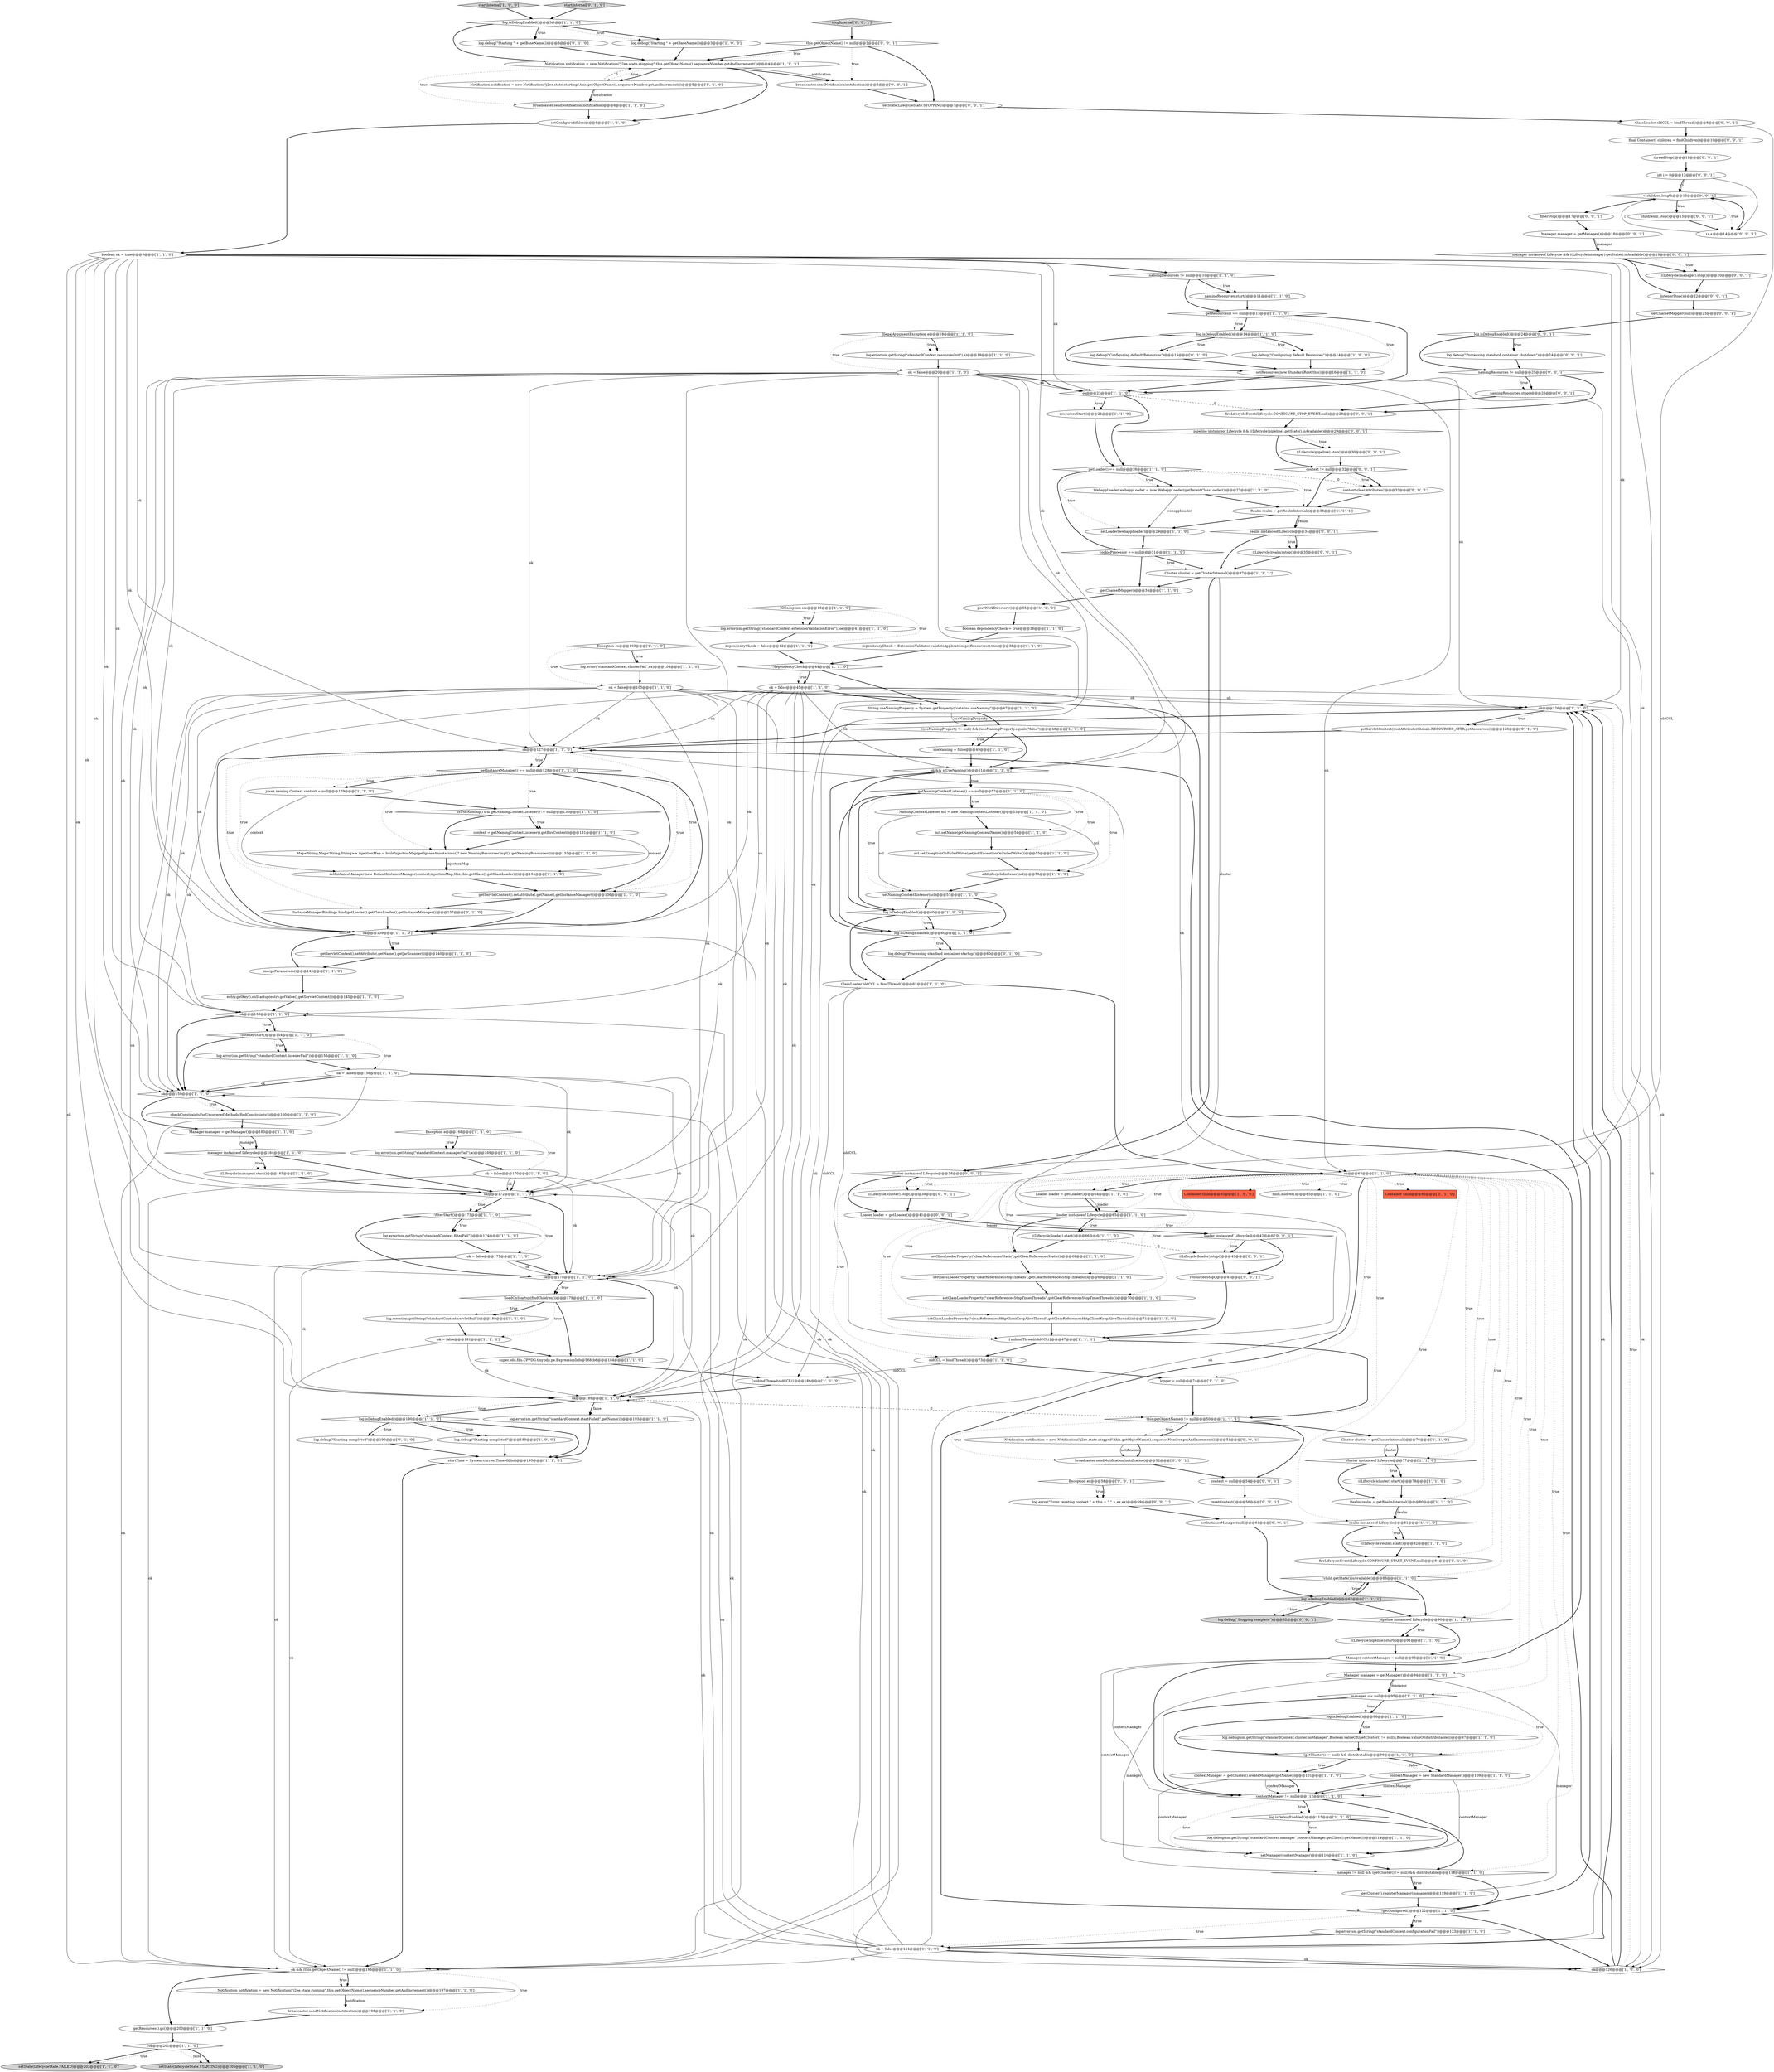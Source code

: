 digraph {
99 [style = filled, label = "startTime = System.currentTimeMillis()@@@195@@@['1', '1', '0']", fillcolor = white, shape = ellipse image = "AAA0AAABBB1BBB"];
39 [style = filled, label = "!ok@@@201@@@['1', '1', '0']", fillcolor = white, shape = diamond image = "AAA0AAABBB1BBB"];
121 [style = filled, label = "dependencyCheck = ExtensionValidator.validateApplication(getResources(),this)@@@38@@@['1', '1', '0']", fillcolor = white, shape = ellipse image = "AAA0AAABBB1BBB"];
5 [style = filled, label = "resourcesStart()@@@24@@@['1', '1', '0']", fillcolor = white, shape = ellipse image = "AAA0AAABBB1BBB"];
35 [style = filled, label = "ok = false@@@105@@@['1', '1', '0']", fillcolor = white, shape = ellipse image = "AAA0AAABBB1BBB"];
115 [style = filled, label = "ok@@@126@@@['1', '1', '0']", fillcolor = white, shape = diamond image = "AAA0AAABBB1BBB"];
77 [style = filled, label = "ncl.setName(getNamingContextName())@@@54@@@['1', '1', '0']", fillcolor = white, shape = ellipse image = "AAA0AAABBB1BBB"];
27 [style = filled, label = "((Lifecycle)cluster).start()@@@78@@@['1', '1', '0']", fillcolor = white, shape = ellipse image = "AAA0AAABBB1BBB"];
98 [style = filled, label = "logger = null@@@74@@@['1', '1', '0']", fillcolor = white, shape = ellipse image = "AAA0AAABBB1BBB"];
34 [style = filled, label = "getResources() == null@@@13@@@['1', '1', '0']", fillcolor = white, shape = diamond image = "AAA0AAABBB1BBB"];
80 [style = filled, label = "Manager contextManager = null@@@93@@@['1', '1', '0']", fillcolor = white, shape = ellipse image = "AAA0AAABBB1BBB"];
173 [style = filled, label = "this.getObjectName() != null@@@3@@@['0', '0', '1']", fillcolor = white, shape = diamond image = "AAA0AAABBB3BBB"];
133 [style = filled, label = "log.error(sm.getString(\"standardContext.managerFail\"),e)@@@169@@@['1', '1', '0']", fillcolor = white, shape = ellipse image = "AAA0AAABBB1BBB"];
90 [style = filled, label = "ok = false@@@181@@@['1', '1', '0']", fillcolor = white, shape = ellipse image = "AAA0AAABBB1BBB"];
188 [style = filled, label = "namingResources != null@@@25@@@['0', '0', '1']", fillcolor = white, shape = diamond image = "AAA0AAABBB3BBB"];
2 [style = filled, label = "manager instanceof Lifecycle@@@164@@@['1', '1', '0']", fillcolor = white, shape = diamond image = "AAA0AAABBB1BBB"];
85 [style = filled, label = "ok = false@@@156@@@['1', '1', '0']", fillcolor = white, shape = ellipse image = "AAA0AAABBB1BBB"];
142 [style = filled, label = "Container child@@@85@@@['0', '1', '0']", fillcolor = tomato, shape = box image = "AAA0AAABBB2BBB"];
4 [style = filled, label = "getResources().gc()@@@200@@@['1', '1', '0']", fillcolor = white, shape = ellipse image = "AAA0AAABBB1BBB"];
54 [style = filled, label = "manager == null@@@95@@@['1', '1', '0']", fillcolor = white, shape = diamond image = "AAA0AAABBB1BBB"];
12 [style = filled, label = "isUseNaming() && getNamingContextListener() != null@@@130@@@['1', '1', '0']", fillcolor = white, shape = diamond image = "AAA0AAABBB1BBB"];
60 [style = filled, label = "Cluster cluster = getClusterInternal()@@@76@@@['1', '1', '0']", fillcolor = white, shape = ellipse image = "AAA0AAABBB1BBB"];
156 [style = filled, label = "((Lifecycle)realm).stop()@@@35@@@['0', '0', '1']", fillcolor = white, shape = ellipse image = "AAA0AAABBB3BBB"];
134 [style = filled, label = "dependencyCheck = false@@@42@@@['1', '1', '0']", fillcolor = white, shape = ellipse image = "AAA0AAABBB1BBB"];
175 [style = filled, label = "threadStop()@@@11@@@['0', '0', '1']", fillcolor = white, shape = ellipse image = "AAA0AAABBB3BBB"];
97 [style = filled, label = "log.isDebugEnabled()@@@113@@@['1', '1', '0']", fillcolor = white, shape = diamond image = "AAA0AAABBB1BBB"];
20 [style = filled, label = "log.error(sm.getString(\"standardContext.filterFail\"))@@@174@@@['1', '1', '0']", fillcolor = white, shape = ellipse image = "AAA0AAABBB1BBB"];
186 [style = filled, label = "setCharsetMapper(null)@@@23@@@['0', '0', '1']", fillcolor = white, shape = ellipse image = "AAA0AAABBB3BBB"];
69 [style = filled, label = "namingResources.start()@@@11@@@['1', '1', '0']", fillcolor = white, shape = ellipse image = "AAA0AAABBB1BBB"];
180 [style = filled, label = "context.clearAttributes()@@@32@@@['0', '0', '1']", fillcolor = white, shape = ellipse image = "AAA0AAABBB3BBB"];
68 [style = filled, label = "log.debug(\"Starting \" + getBaseName())@@@3@@@['1', '0', '0']", fillcolor = white, shape = ellipse image = "AAA0AAABBB1BBB"];
103 [style = filled, label = "log.isDebugEnabled()@@@14@@@['1', '1', '0']", fillcolor = white, shape = diamond image = "AAA0AAABBB1BBB"];
168 [style = filled, label = "realm instanceof Lifecycle@@@34@@@['0', '0', '1']", fillcolor = white, shape = diamond image = "AAA0AAABBB3BBB"];
75 [style = filled, label = "setClassLoaderProperty(\"clearReferencesStatic\",getClearReferencesStatic())@@@68@@@['1', '1', '0']", fillcolor = white, shape = ellipse image = "AAA0AAABBB1BBB"];
107 [style = filled, label = "setClassLoaderProperty(\"clearReferencesStopThreads\",getClearReferencesStopThreads())@@@69@@@['1', '1', '0']", fillcolor = white, shape = ellipse image = "AAA0AAABBB1BBB"];
10 [style = filled, label = "IOException ioe@@@40@@@['1', '1', '0']", fillcolor = white, shape = diamond image = "AAA0AAABBB1BBB"];
163 [style = filled, label = "manager instanceof Lifecycle && ((Lifecycle)manager).getState().isAvailable()@@@19@@@['0', '0', '1']", fillcolor = white, shape = diamond image = "AAA0AAABBB3BBB"];
82 [style = filled, label = "log.isDebugEnabled()@@@190@@@['1', '1', '0']", fillcolor = white, shape = diamond image = "AAA0AAABBB1BBB"];
76 [style = filled, label = "getServletContext().setAttribute(.getName(),getJarScanner())@@@140@@@['1', '1', '0']", fillcolor = white, shape = ellipse image = "AAA0AAABBB1BBB"];
45 [style = filled, label = "Realm realm = getRealmInternal()@@@33@@@['1', '1', '1']", fillcolor = white, shape = ellipse image = "AAA0AAABBB1BBB"];
81 [style = filled, label = "ok@@@127@@@['1', '1', '0']", fillcolor = white, shape = diamond image = "AAA0AAABBB1BBB"];
88 [style = filled, label = "ok@@@159@@@['1', '1', '0']", fillcolor = white, shape = diamond image = "AAA0AAABBB1BBB"];
59 [style = filled, label = "((Lifecycle)pipeline).start()@@@91@@@['1', '1', '0']", fillcolor = white, shape = ellipse image = "AAA0AAABBB1BBB"];
8 [style = filled, label = "IllegalArgumentException e@@@18@@@['1', '1', '0']", fillcolor = white, shape = diamond image = "AAA0AAABBB1BBB"];
117 [style = filled, label = "getLoader() == null@@@26@@@['1', '1', '0']", fillcolor = white, shape = diamond image = "AAA0AAABBB1BBB"];
138 [style = filled, label = "!child.getState().isAvailable()@@@86@@@['1', '1', '0']", fillcolor = white, shape = diamond image = "AAA0AAABBB1BBB"];
92 [style = filled, label = "startInternal['1', '0', '0']", fillcolor = lightgray, shape = diamond image = "AAA0AAABBB1BBB"];
160 [style = filled, label = "context != null@@@32@@@['0', '0', '1']", fillcolor = white, shape = diamond image = "AAA0AAABBB3BBB"];
159 [style = filled, label = "i < children.length@@@13@@@['0', '0', '1']", fillcolor = white, shape = diamond image = "AAA0AAABBB3BBB"];
172 [style = filled, label = "setState(LifecycleState.STOPPING)@@@7@@@['0', '0', '1']", fillcolor = white, shape = ellipse image = "AAA0AAABBB3BBB"];
57 [style = filled, label = "WebappLoader webappLoader = new WebappLoader(getParentClassLoader())@@@27@@@['1', '1', '0']", fillcolor = white, shape = ellipse image = "AAA0AAABBB1BBB"];
111 [style = filled, label = "log.error(sm.getString(\"standardContext.servletFail\"))@@@180@@@['1', '1', '0']", fillcolor = white, shape = ellipse image = "AAA0AAABBB1BBB"];
105 [style = filled, label = "log.error(sm.getString(\"standardContext.listenerFail\"))@@@155@@@['1', '1', '0']", fillcolor = white, shape = ellipse image = "AAA0AAABBB1BBB"];
78 [style = filled, label = "checkConstraintsForUncoveredMethods(findConstraints())@@@160@@@['1', '1', '0']", fillcolor = white, shape = ellipse image = "AAA0AAABBB1BBB"];
147 [style = filled, label = "log.debug(\"Processing standard container startup\")@@@60@@@['0', '1', '0']", fillcolor = white, shape = ellipse image = "AAA0AAABBB2BBB"];
179 [style = filled, label = "pipeline instanceof Lifecycle && ((Lifecycle)pipeline).getState().isAvailable()@@@29@@@['0', '0', '1']", fillcolor = white, shape = diamond image = "AAA0AAABBB3BBB"];
0 [style = filled, label = "ok = false@@@170@@@['1', '1', '0']", fillcolor = white, shape = ellipse image = "AAA0AAABBB1BBB"];
49 [style = filled, label = "ncl.setExceptionOnFailedWrite(getJndiExceptionOnFailedWrite())@@@55@@@['1', '1', '0']", fillcolor = white, shape = ellipse image = "AAA0AAABBB1BBB"];
91 [style = filled, label = "setState(LifecycleState.FAILED)@@@202@@@['1', '1', '0']", fillcolor = lightgray, shape = ellipse image = "AAA0AAABBB1BBB"];
178 [style = filled, label = "setInstanceManager(null)@@@61@@@['0', '0', '1']", fillcolor = white, shape = ellipse image = "AAA0AAABBB3BBB"];
189 [style = filled, label = "listenerStop()@@@22@@@['0', '0', '1']", fillcolor = white, shape = ellipse image = "AAA0AAABBB3BBB"];
176 [style = filled, label = "resourcesStop()@@@45@@@['0', '0', '1']", fillcolor = white, shape = ellipse image = "AAA0AAABBB3BBB"];
33 [style = filled, label = "ok@@@178@@@['1', '1', '0']", fillcolor = white, shape = diamond image = "AAA0AAABBB1BBB"];
51 [style = filled, label = "log.error(sm.getString(\"standardContext.startFailed\",getName()))@@@193@@@['1', '1', '0']", fillcolor = white, shape = ellipse image = "AAA0AAABBB1BBB"];
148 [style = filled, label = "loader instanceof Lifecycle@@@42@@@['0', '0', '1']", fillcolor = white, shape = diamond image = "AAA0AAABBB3BBB"];
63 [style = filled, label = "loader instanceof Lifecycle@@@65@@@['1', '1', '0']", fillcolor = white, shape = diamond image = "AAA0AAABBB1BBB"];
67 [style = filled, label = "log.debug(\"Configuring default Resources\")@@@14@@@['1', '0', '0']", fillcolor = white, shape = ellipse image = "AAA0AAABBB1BBB"];
19 [style = filled, label = "Map<String,Map<String,String>> injectionMap = buildInjectionMap(getIgnoreAnnotations()? new NamingResourcesImpl(): getNamingResources())@@@133@@@['1', '1', '0']", fillcolor = white, shape = ellipse image = "AAA0AAABBB1BBB"];
101 [style = filled, label = "ok && isUseNaming()@@@51@@@['1', '1', '0']", fillcolor = white, shape = diamond image = "AAA0AAABBB1BBB"];
127 [style = filled, label = "fireLifecycleEvent(Lifecycle.CONFIGURE_START_EVENT,null)@@@84@@@['1', '1', '0']", fillcolor = white, shape = ellipse image = "AAA0AAABBB1BBB"];
87 [style = filled, label = "setClassLoaderProperty(\"clearReferencesStopTimerThreads\",getClearReferencesStopTimerThreads())@@@70@@@['1', '1', '0']", fillcolor = white, shape = ellipse image = "AAA0AAABBB1BBB"];
118 [style = filled, label = "Manager manager = getManager()@@@94@@@['1', '1', '0']", fillcolor = white, shape = ellipse image = "AAA0AAABBB1BBB"];
182 [style = filled, label = "Manager manager = getManager()@@@18@@@['0', '0', '1']", fillcolor = white, shape = ellipse image = "AAA0AAABBB3BBB"];
9 [style = filled, label = "{unbindThread(oldCCL)}@@@186@@@['1', '1', '0']", fillcolor = white, shape = ellipse image = "AAA0AAABBB1BBB"];
130 [style = filled, label = "entry.getKey().onStartup(entry.getValue(),getServletContext())@@@145@@@['1', '1', '0']", fillcolor = white, shape = ellipse image = "AAA0AAABBB1BBB"];
74 [style = filled, label = "log.error(sm.getString(\"standardContext.extensionValidationError\"),ioe)@@@41@@@['1', '1', '0']", fillcolor = white, shape = ellipse image = "AAA0AAABBB1BBB"];
141 [style = filled, label = "log.debug(\"Configuring default Resources\")@@@14@@@['0', '1', '0']", fillcolor = white, shape = ellipse image = "AAA0AAABBB2BBB"];
137 [style = filled, label = "ok = false@@@175@@@['1', '1', '0']", fillcolor = white, shape = ellipse image = "AAA0AAABBB1BBB"];
170 [style = filled, label = "context = null@@@54@@@['0', '0', '1']", fillcolor = white, shape = ellipse image = "AAA0AAABBB3BBB"];
184 [style = filled, label = "int i = 0@@@12@@@['0', '0', '1']", fillcolor = white, shape = ellipse image = "AAA0AAABBB3BBB"];
139 [style = filled, label = "super.edu.fdu.CPPDG.tinypdg.pe.ExpressionInfo@568cb6@@@184@@@['1', '1', '0']", fillcolor = white, shape = ellipse image = "AAA0AAABBB1BBB"];
145 [style = filled, label = "log.debug(\"Starting completed\")@@@190@@@['0', '1', '0']", fillcolor = white, shape = ellipse image = "AAA0AAABBB2BBB"];
1 [style = filled, label = "namingResources != null@@@10@@@['1', '1', '0']", fillcolor = white, shape = diamond image = "AAA0AAABBB1BBB"];
143 [style = filled, label = "log.debug(\"Starting \" + getBaseName())@@@3@@@['0', '1', '0']", fillcolor = white, shape = ellipse image = "AAA0AAABBB2BBB"];
15 [style = filled, label = "getServletContext().setAttribute(.getName(),getInstanceManager())@@@136@@@['1', '1', '0']", fillcolor = white, shape = ellipse image = "AAA0AAABBB1BBB"];
42 [style = filled, label = "ok@@@139@@@['1', '1', '0']", fillcolor = white, shape = diamond image = "AAA0AAABBB1BBB"];
52 [style = filled, label = "log.error(sm.getString(\"standardContext.resourcesInit\"),e)@@@19@@@['1', '1', '0']", fillcolor = white, shape = ellipse image = "AAA0AAABBB1BBB"];
64 [style = filled, label = "!loadOnStartup(findChildren())@@@179@@@['1', '1', '0']", fillcolor = white, shape = diamond image = "AAA0AAABBB1BBB"];
131 [style = filled, label = "!dependencyCheck@@@44@@@['1', '1', '0']", fillcolor = white, shape = diamond image = "AAA0AAABBB1BBB"];
129 [style = filled, label = "broadcaster.sendNotification(notification)@@@198@@@['1', '1', '0']", fillcolor = white, shape = ellipse image = "AAA0AAABBB1BBB"];
108 [style = filled, label = "Manager manager = getManager()@@@163@@@['1', '1', '0']", fillcolor = white, shape = ellipse image = "AAA0AAABBB1BBB"];
185 [style = filled, label = "filterStop()@@@17@@@['0', '0', '1']", fillcolor = white, shape = ellipse image = "AAA0AAABBB3BBB"];
153 [style = filled, label = "i++@@@14@@@['0', '0', '1']", fillcolor = white, shape = ellipse image = "AAA0AAABBB3BBB"];
72 [style = filled, label = "Notification notification = new Notification(\"j2ee.state.stopping\",this.getObjectName(),sequenceNumber.getAndIncrement())@@@4@@@['1', '1', '1']", fillcolor = white, shape = ellipse image = "AAA0AAABBB1BBB"];
25 [style = filled, label = "cookieProcessor == null@@@31@@@['1', '1', '0']", fillcolor = white, shape = diamond image = "AAA0AAABBB1BBB"];
56 [style = filled, label = "((Lifecycle)loader).start()@@@66@@@['1', '1', '0']", fillcolor = white, shape = ellipse image = "AAA0AAABBB1BBB"];
84 [style = filled, label = "log.isDebugEnabled()@@@60@@@['1', '0', '0']", fillcolor = white, shape = diamond image = "AAA0AAABBB1BBB"];
83 [style = filled, label = "!getConfigured()@@@122@@@['1', '1', '0']", fillcolor = white, shape = diamond image = "AAA0AAABBB1BBB"];
65 [style = filled, label = "postWorkDirectory()@@@35@@@['1', '1', '0']", fillcolor = white, shape = ellipse image = "AAA0AAABBB1BBB"];
136 [style = filled, label = "contextManager != null@@@112@@@['1', '1', '0']", fillcolor = white, shape = diamond image = "AAA0AAABBB1BBB"];
177 [style = filled, label = "cluster instanceof Lifecycle@@@38@@@['0', '0', '1']", fillcolor = white, shape = diamond image = "AAA0AAABBB3BBB"];
38 [style = filled, label = "ok@@@126@@@['1', '0', '0']", fillcolor = white, shape = diamond image = "AAA0AAABBB1BBB"];
120 [style = filled, label = "setNamingContextListener(ncl)@@@57@@@['1', '1', '0']", fillcolor = white, shape = ellipse image = "AAA0AAABBB1BBB"];
94 [style = filled, label = "setClassLoaderProperty(\"clearReferencesHttpClientKeepAliveThread\",getClearReferencesHttpClientKeepAliveThread())@@@71@@@['1', '1', '0']", fillcolor = white, shape = ellipse image = "AAA0AAABBB1BBB"];
61 [style = filled, label = "NamingContextListener ncl = new NamingContextListener()@@@53@@@['1', '1', '0']", fillcolor = white, shape = ellipse image = "AAA0AAABBB1BBB"];
21 [style = filled, label = "boolean ok = true@@@9@@@['1', '1', '0']", fillcolor = white, shape = ellipse image = "AAA0AAABBB1BBB"];
132 [style = filled, label = "setLoader(webappLoader)@@@29@@@['1', '1', '0']", fillcolor = white, shape = ellipse image = "AAA0AAABBB1BBB"];
31 [style = filled, label = "ok@@@153@@@['1', '1', '0']", fillcolor = white, shape = diamond image = "AAA0AAABBB1BBB"];
55 [style = filled, label = "!listenerStart()@@@154@@@['1', '1', '0']", fillcolor = white, shape = diamond image = "AAA0AAABBB1BBB"];
109 [style = filled, label = "boolean dependencyCheck = true@@@36@@@['1', '1', '0']", fillcolor = white, shape = ellipse image = "AAA0AAABBB1BBB"];
152 [style = filled, label = "fireLifecycleEvent(Lifecycle.CONFIGURE_STOP_EVENT,null)@@@28@@@['0', '0', '1']", fillcolor = white, shape = ellipse image = "AAA0AAABBB3BBB"];
102 [style = filled, label = "realm instanceof Lifecycle@@@81@@@['1', '1', '0']", fillcolor = white, shape = diamond image = "AAA0AAABBB1BBB"];
116 [style = filled, label = "Realm realm = getRealmInternal()@@@80@@@['1', '1', '0']", fillcolor = white, shape = ellipse image = "AAA0AAABBB1BBB"];
96 [style = filled, label = "this.getObjectName() != null@@@50@@@['1', '1', '1']", fillcolor = white, shape = diamond image = "AAA0AAABBB1BBB"];
158 [style = filled, label = "Notification notification = new Notification(\"j2ee.state.stopped\",this.getObjectName(),sequenceNumber.getAndIncrement())@@@51@@@['0', '0', '1']", fillcolor = white, shape = ellipse image = "AAA0AAABBB3BBB"];
171 [style = filled, label = "log.error(\"Error reseting context \" + this + \" \" + ex,ex)@@@59@@@['0', '0', '1']", fillcolor = white, shape = ellipse image = "AAA0AAABBB3BBB"];
183 [style = filled, label = "broadcaster.sendNotification(notification)@@@5@@@['0', '0', '1']", fillcolor = white, shape = ellipse image = "AAA0AAABBB3BBB"];
112 [style = filled, label = "Loader loader = getLoader()@@@64@@@['1', '1', '0']", fillcolor = white, shape = ellipse image = "AAA0AAABBB1BBB"];
50 [style = filled, label = "cluster instanceof Lifecycle@@@77@@@['1', '1', '0']", fillcolor = white, shape = diamond image = "AAA0AAABBB1BBB"];
86 [style = filled, label = "mergeParameters()@@@142@@@['1', '1', '0']", fillcolor = white, shape = ellipse image = "AAA0AAABBB1BBB"];
17 [style = filled, label = "ClassLoader oldCCL = bindThread()@@@61@@@['1', '1', '0']", fillcolor = white, shape = ellipse image = "AAA0AAABBB1BBB"];
165 [style = filled, label = "resetContext()@@@56@@@['0', '0', '1']", fillcolor = white, shape = ellipse image = "AAA0AAABBB3BBB"];
58 [style = filled, label = "getCharsetMapper()@@@34@@@['1', '1', '0']", fillcolor = white, shape = ellipse image = "AAA0AAABBB1BBB"];
32 [style = filled, label = "ok = false@@@20@@@['1', '1', '0']", fillcolor = white, shape = ellipse image = "AAA0AAABBB1BBB"];
151 [style = filled, label = "log.debug(\"Stopping complete\")@@@62@@@['0', '0', '1']", fillcolor = lightgray, shape = ellipse image = "AAA0AAABBB3BBB"];
7 [style = filled, label = "broadcaster.sendNotification(notification)@@@6@@@['1', '1', '0']", fillcolor = white, shape = ellipse image = "AAA0AAABBB1BBB"];
28 [style = filled, label = "setManager(contextManager)@@@116@@@['1', '1', '0']", fillcolor = white, shape = ellipse image = "AAA0AAABBB1BBB"];
128 [style = filled, label = "javax.naming.Context context = null@@@129@@@['1', '1', '0']", fillcolor = white, shape = ellipse image = "AAA0AAABBB1BBB"];
89 [style = filled, label = "ok@@@189@@@['1', '1', '0']", fillcolor = white, shape = diamond image = "AAA0AAABBB1BBB"];
187 [style = filled, label = "children(i(.stop()@@@15@@@['0', '0', '1']", fillcolor = white, shape = ellipse image = "AAA0AAABBB3BBB"];
110 [style = filled, label = "log.isDebugEnabled()@@@96@@@['1', '1', '0']", fillcolor = white, shape = diamond image = "AAA0AAABBB1BBB"];
146 [style = filled, label = "InstanceManagerBindings.bind(getLoader().getClassLoader(),getInstanceManager())@@@137@@@['0', '1', '0']", fillcolor = white, shape = ellipse image = "AAA1AAABBB2BBB"];
53 [style = filled, label = "context = getNamingContextListener().getEnvContext()@@@131@@@['1', '1', '0']", fillcolor = white, shape = ellipse image = "AAA0AAABBB1BBB"];
18 [style = filled, label = "((Lifecycle)realm).start()@@@82@@@['1', '1', '0']", fillcolor = white, shape = ellipse image = "AAA0AAABBB1BBB"];
6 [style = filled, label = "contextManager = getCluster().createManager(getName())@@@101@@@['1', '1', '0']", fillcolor = white, shape = ellipse image = "AAA0AAABBB1BBB"];
13 [style = filled, label = "(useNamingProperty != null) && (useNamingProperty.equals(\"false\"))@@@48@@@['1', '1', '0']", fillcolor = white, shape = diamond image = "AAA0AAABBB1BBB"];
44 [style = filled, label = "log.isDebugEnabled()@@@62@@@['1', '1', '1']", fillcolor = lightgray, shape = diamond image = "AAA0AAABBB1BBB"];
100 [style = filled, label = "ok = false@@@124@@@['1', '1', '0']", fillcolor = white, shape = ellipse image = "AAA0AAABBB1BBB"];
106 [style = filled, label = "log.isDebugEnabled()@@@60@@@['1', '1', '0']", fillcolor = white, shape = diamond image = "AAA0AAABBB1BBB"];
181 [style = filled, label = "final Container(( children = findChildren()@@@10@@@['0', '0', '1']", fillcolor = white, shape = ellipse image = "AAA0AAABBB3BBB"];
157 [style = filled, label = "((Lifecycle)cluster).stop()@@@39@@@['0', '0', '1']", fillcolor = white, shape = ellipse image = "AAA0AAABBB3BBB"];
95 [style = filled, label = "log.isDebugEnabled()@@@3@@@['1', '1', '0']", fillcolor = white, shape = diamond image = "AAA0AAABBB1BBB"];
23 [style = filled, label = "ok@@@172@@@['1', '1', '0']", fillcolor = white, shape = diamond image = "AAA0AAABBB1BBB"];
174 [style = filled, label = "((Lifecycle)loader).stop()@@@43@@@['0', '0', '1']", fillcolor = white, shape = ellipse image = "AAA0AAABBB3BBB"];
14 [style = filled, label = "Container child@@@85@@@['1', '0', '0']", fillcolor = tomato, shape = box image = "AAA0AAABBB1BBB"];
73 [style = filled, label = "ok = false@@@45@@@['1', '1', '0']", fillcolor = white, shape = ellipse image = "AAA0AAABBB1BBB"];
37 [style = filled, label = "String useNamingProperty = System.getProperty(\"catalina.useNaming\")@@@47@@@['1', '1', '0']", fillcolor = white, shape = ellipse image = "AAA0AAABBB1BBB"];
161 [style = filled, label = "stopInternal['0', '0', '1']", fillcolor = lightgray, shape = diamond image = "AAA0AAABBB3BBB"];
119 [style = filled, label = "log.error(\"standardContext.clusterFail\",ex)@@@104@@@['1', '1', '0']", fillcolor = white, shape = ellipse image = "AAA0AAABBB1BBB"];
79 [style = filled, label = "Exception e@@@168@@@['1', '1', '0']", fillcolor = white, shape = diamond image = "AAA0AAABBB1BBB"];
41 [style = filled, label = "{unbindThread(oldCCL)}@@@47@@@['1', '1', '1']", fillcolor = white, shape = ellipse image = "AAA0AAABBB1BBB"];
154 [style = filled, label = "broadcaster.sendNotification(notification)@@@52@@@['0', '0', '1']", fillcolor = white, shape = ellipse image = "AAA0AAABBB3BBB"];
162 [style = filled, label = "Loader loader = getLoader()@@@41@@@['0', '0', '1']", fillcolor = white, shape = ellipse image = "AAA0AAABBB3BBB"];
149 [style = filled, label = "log.debug(\"Processing standard container shutdown\")@@@24@@@['0', '0', '1']", fillcolor = white, shape = ellipse image = "AAA0AAABBB3BBB"];
167 [style = filled, label = "log.isDebugEnabled()@@@24@@@['0', '0', '1']", fillcolor = white, shape = diamond image = "AAA0AAABBB3BBB"];
122 [style = filled, label = "((Lifecycle)manager).start()@@@165@@@['1', '1', '0']", fillcolor = white, shape = ellipse image = "AAA0AAABBB1BBB"];
24 [style = filled, label = "ok@@@23@@@['1', '1', '0']", fillcolor = white, shape = diamond image = "AAA0AAABBB1BBB"];
11 [style = filled, label = "getInstanceManager() == null@@@128@@@['1', '1', '0']", fillcolor = white, shape = diamond image = "AAA0AAABBB1BBB"];
113 [style = filled, label = "Notification notification = new Notification(\"j2ee.state.running\",this.getObjectName(),sequenceNumber.getAndIncrement())@@@197@@@['1', '1', '0']", fillcolor = white, shape = ellipse image = "AAA0AAABBB1BBB"];
40 [style = filled, label = "getCluster().registerManager(manager)@@@119@@@['1', '1', '0']", fillcolor = white, shape = ellipse image = "AAA0AAABBB1BBB"];
164 [style = filled, label = "namingResources.stop()@@@26@@@['0', '0', '1']", fillcolor = white, shape = ellipse image = "AAA0AAABBB3BBB"];
135 [style = filled, label = "addLifecycleListener(ncl)@@@56@@@['1', '1', '0']", fillcolor = white, shape = ellipse image = "AAA0AAABBB1BBB"];
140 [style = filled, label = "startInternal['0', '1', '0']", fillcolor = lightgray, shape = diamond image = "AAA0AAABBB2BBB"];
104 [style = filled, label = "log.debug(sm.getString(\"standardContext.cluster.noManager\",Boolean.valueOf((getCluster() != null)),Boolean.valueOf(distributable)))@@@97@@@['1', '1', '0']", fillcolor = white, shape = ellipse image = "AAA0AAABBB1BBB"];
126 [style = filled, label = "useNaming = false@@@49@@@['1', '1', '0']", fillcolor = white, shape = ellipse image = "AAA0AAABBB1BBB"];
26 [style = filled, label = "contextManager = new StandardManager()@@@109@@@['1', '1', '0']", fillcolor = white, shape = ellipse image = "AAA0AAABBB1BBB"];
48 [style = filled, label = "setState(LifecycleState.STARTING)@@@205@@@['1', '1', '0']", fillcolor = lightgray, shape = ellipse image = "AAA0AAABBB1BBB"];
155 [style = filled, label = "((Lifecycle)pipeline).stop()@@@30@@@['0', '0', '1']", fillcolor = white, shape = ellipse image = "AAA0AAABBB3BBB"];
3 [style = filled, label = "Exception ex@@@103@@@['1', '1', '0']", fillcolor = white, shape = diamond image = "AAA0AAABBB1BBB"];
93 [style = filled, label = "setResources(new StandardRoot(this))@@@16@@@['1', '1', '0']", fillcolor = white, shape = ellipse image = "AAA0AAABBB1BBB"];
30 [style = filled, label = "setInstanceManager(new DefaultInstanceManager(context,injectionMap,this,this.getClass().getClassLoader()))@@@134@@@['1', '1', '0']", fillcolor = white, shape = ellipse image = "AAA0AAABBB1BBB"];
125 [style = filled, label = "!filterStart()@@@173@@@['1', '1', '0']", fillcolor = white, shape = diamond image = "AAA0AAABBB1BBB"];
29 [style = filled, label = "log.debug(\"Starting completed\")@@@189@@@['1', '0', '0']", fillcolor = white, shape = ellipse image = "AAA0AAABBB1BBB"];
16 [style = filled, label = "(getCluster() != null) && distributable@@@99@@@['1', '1', '0']", fillcolor = white, shape = diamond image = "AAA0AAABBB1BBB"];
66 [style = filled, label = "findChildren()@@@85@@@['1', '1', '0']", fillcolor = white, shape = ellipse image = "AAA0AAABBB1BBB"];
123 [style = filled, label = "ok && (this.getObjectName() != null)@@@196@@@['1', '1', '0']", fillcolor = white, shape = diamond image = "AAA0AAABBB1BBB"];
166 [style = filled, label = "Exception ex@@@58@@@['0', '0', '1']", fillcolor = white, shape = diamond image = "AAA0AAABBB3BBB"];
114 [style = filled, label = "Cluster cluster = getClusterInternal()@@@37@@@['1', '1', '1']", fillcolor = white, shape = ellipse image = "AAA0AAABBB1BBB"];
169 [style = filled, label = "ClassLoader oldCCL = bindThread()@@@8@@@['0', '0', '1']", fillcolor = white, shape = ellipse image = "AAA0AAABBB3BBB"];
47 [style = filled, label = "log.debug(sm.getString(\"standardContext.manager\",contextManager.getClass().getName()))@@@114@@@['1', '1', '0']", fillcolor = white, shape = ellipse image = "AAA0AAABBB1BBB"];
36 [style = filled, label = "setConfigured(false)@@@8@@@['1', '1', '0']", fillcolor = white, shape = ellipse image = "AAA0AAABBB1BBB"];
71 [style = filled, label = "ok@@@63@@@['1', '1', '0']", fillcolor = white, shape = diamond image = "AAA0AAABBB1BBB"];
62 [style = filled, label = "getNamingContextListener() == null@@@52@@@['1', '1', '0']", fillcolor = white, shape = diamond image = "AAA0AAABBB1BBB"];
150 [style = filled, label = "((Lifecycle)manager).stop()@@@20@@@['0', '0', '1']", fillcolor = white, shape = ellipse image = "AAA0AAABBB3BBB"];
22 [style = filled, label = "manager != null && (getCluster() != null) && distributable@@@118@@@['1', '1', '0']", fillcolor = white, shape = diamond image = "AAA0AAABBB1BBB"];
124 [style = filled, label = "Notification notification = new Notification(\"j2ee.state.starting\",this.getObjectName(),sequenceNumber.getAndIncrement())@@@5@@@['1', '1', '0']", fillcolor = white, shape = ellipse image = "AAA0AAABBB1BBB"];
46 [style = filled, label = "log.error(sm.getString(\"standardContext.configurationFail\"))@@@123@@@['1', '1', '0']", fillcolor = white, shape = ellipse image = "AAA0AAABBB1BBB"];
144 [style = filled, label = "getServletContext().setAttribute(Globals.RESOURCES_ATTR,getResources())@@@126@@@['0', '1', '0']", fillcolor = white, shape = ellipse image = "AAA0AAABBB2BBB"];
43 [style = filled, label = "oldCCL = bindThread()@@@73@@@['1', '1', '0']", fillcolor = white, shape = ellipse image = "AAA0AAABBB1BBB"];
70 [style = filled, label = "pipeline instanceof Lifecycle@@@90@@@['1', '1', '0']", fillcolor = white, shape = diamond image = "AAA0AAABBB1BBB"];
73->123 [style = solid, label="ok"];
17->71 [style = bold, label=""];
108->2 [style = solid, label="manager"];
162->148 [style = bold, label=""];
81->11 [style = dotted, label="true"];
54->110 [style = bold, label=""];
71->87 [style = dotted, label="true"];
73->101 [style = solid, label="ok"];
85->89 [style = solid, label="ok"];
71->127 [style = dotted, label="true"];
89->51 [style = dotted, label="false"];
120->106 [style = bold, label=""];
96->154 [style = dotted, label="true"];
32->31 [style = solid, label="ok"];
2->122 [style = dotted, label="true"];
176->41 [style = bold, label=""];
71->94 [style = dotted, label="true"];
118->54 [style = bold, label=""];
178->44 [style = bold, label=""];
166->171 [style = dotted, label="true"];
0->23 [style = bold, label=""];
107->87 [style = bold, label=""];
117->57 [style = dotted, label="true"];
136->97 [style = bold, label=""];
22->40 [style = bold, label=""];
49->135 [style = bold, label=""];
125->20 [style = dotted, label="true"];
25->114 [style = bold, label=""];
96->60 [style = bold, label=""];
11->128 [style = dotted, label="true"];
124->7 [style = bold, label=""];
35->89 [style = solid, label="ok"];
67->93 [style = bold, label=""];
73->81 [style = solid, label="ok"];
32->23 [style = solid, label="ok"];
159->187 [style = dotted, label="true"];
39->48 [style = dotted, label="false"];
85->88 [style = bold, label=""];
61->77 [style = bold, label=""];
111->90 [style = bold, label=""];
112->63 [style = bold, label=""];
85->23 [style = solid, label="ok"];
11->30 [style = dotted, label="true"];
71->50 [style = dotted, label="true"];
63->56 [style = dotted, label="true"];
35->88 [style = solid, label="ok"];
62->49 [style = dotted, label="true"];
71->96 [style = dotted, label="true"];
167->188 [style = bold, label=""];
72->7 [style = dotted, label="true"];
64->90 [style = dotted, label="true"];
99->123 [style = bold, label=""];
106->147 [style = bold, label=""];
187->153 [style = bold, label=""];
72->183 [style = bold, label=""];
86->130 [style = bold, label=""];
100->81 [style = solid, label="ok"];
73->23 [style = solid, label="ok"];
80->28 [style = solid, label="contextManager"];
71->136 [style = dotted, label="true"];
115->81 [style = bold, label=""];
21->115 [style = solid, label="ok"];
1->34 [style = bold, label=""];
74->134 [style = bold, label=""];
83->38 [style = bold, label=""];
32->101 [style = solid, label="ok"];
124->72 [style = dashed, label="0"];
55->105 [style = dotted, label="true"];
63->56 [style = bold, label=""];
82->145 [style = bold, label=""];
138->44 [style = dotted, label="true"];
129->4 [style = bold, label=""];
168->114 [style = bold, label=""];
164->152 [style = bold, label=""];
72->36 [style = bold, label=""];
39->48 [style = bold, label=""];
102->18 [style = dotted, label="true"];
62->135 [style = dotted, label="true"];
159->187 [style = bold, label=""];
64->111 [style = dotted, label="true"];
38->115 [style = bold, label=""];
188->152 [style = bold, label=""];
31->55 [style = bold, label=""];
21->23 [style = solid, label="ok"];
35->23 [style = solid, label="ok"];
21->42 [style = solid, label="ok"];
126->101 [style = bold, label=""];
42->86 [style = bold, label=""];
21->88 [style = solid, label="ok"];
114->58 [style = bold, label=""];
85->88 [style = solid, label="ok"];
177->157 [style = bold, label=""];
189->186 [style = bold, label=""];
44->70 [style = bold, label=""];
79->133 [style = bold, label=""];
32->123 [style = solid, label="ok"];
21->1 [style = bold, label=""];
112->63 [style = solid, label="loader"];
127->138 [style = bold, label=""];
25->114 [style = dotted, label="true"];
83->46 [style = dotted, label="true"];
0->123 [style = solid, label="ok"];
72->124 [style = dotted, label="true"];
31->55 [style = dotted, label="true"];
169->181 [style = bold, label=""];
16->26 [style = dotted, label="false"];
186->167 [style = bold, label=""];
75->107 [style = bold, label=""];
97->28 [style = bold, label=""];
5->117 [style = bold, label=""];
3->119 [style = bold, label=""];
35->38 [style = solid, label="ok"];
62->61 [style = bold, label=""];
85->33 [style = solid, label="ok"];
179->155 [style = dotted, label="true"];
35->31 [style = solid, label="ok"];
62->106 [style = bold, label=""];
101->62 [style = dotted, label="true"];
60->50 [style = bold, label=""];
34->103 [style = bold, label=""];
88->78 [style = dotted, label="true"];
57->45 [style = bold, label=""];
102->127 [style = bold, label=""];
182->163 [style = solid, label="manager"];
24->5 [style = dotted, label="true"];
84->106 [style = dotted, label="true"];
71->102 [style = dotted, label="true"];
120->84 [style = bold, label=""];
32->24 [style = solid, label="ok"];
50->27 [style = bold, label=""];
185->182 [style = bold, label=""];
103->93 [style = bold, label=""];
43->9 [style = solid, label="oldCCL"];
55->88 [style = bold, label=""];
100->38 [style = bold, label=""];
103->67 [style = dotted, label="true"];
83->46 [style = bold, label=""];
62->77 [style = dotted, label="true"];
84->106 [style = bold, label=""];
140->95 [style = bold, label=""];
18->127 [style = bold, label=""];
25->58 [style = bold, label=""];
73->42 [style = solid, label="ok"];
42->76 [style = dotted, label="true"];
62->120 [style = dotted, label="true"];
73->38 [style = solid, label="ok"];
97->47 [style = bold, label=""];
12->53 [style = dotted, label="true"];
115->144 [style = bold, label=""];
100->31 [style = solid, label="ok"];
181->175 [style = bold, label=""];
128->30 [style = solid, label="context"];
123->113 [style = bold, label=""];
89->51 [style = bold, label=""];
43->98 [style = bold, label=""];
51->99 [style = bold, label=""];
24->5 [style = bold, label=""];
85->123 [style = solid, label="ok"];
0->89 [style = solid, label="ok"];
100->88 [style = solid, label="ok"];
53->19 [style = bold, label=""];
101->62 [style = bold, label=""];
100->123 [style = solid, label="ok"];
21->33 [style = solid, label="ok"];
71->116 [style = dotted, label="true"];
118->22 [style = solid, label="manager"];
173->72 [style = bold, label=""];
88->78 [style = bold, label=""];
39->91 [style = bold, label=""];
44->151 [style = bold, label=""];
184->153 [style = solid, label="i"];
117->45 [style = dotted, label="true"];
110->104 [style = dotted, label="true"];
13->126 [style = bold, label=""];
58->65 [style = bold, label=""];
104->16 [style = bold, label=""];
173->72 [style = dotted, label="true"];
160->180 [style = dotted, label="true"];
47->28 [style = bold, label=""];
6->136 [style = bold, label=""];
82->29 [style = bold, label=""];
71->66 [style = dotted, label="true"];
23->125 [style = dotted, label="true"];
10->134 [style = dotted, label="true"];
118->40 [style = solid, label="manager"];
35->81 [style = solid, label="ok"];
82->99 [style = bold, label=""];
161->173 [style = bold, label=""];
21->89 [style = solid, label="ok"];
123->129 [style = dotted, label="true"];
76->86 [style = bold, label=""];
10->74 [style = bold, label=""];
167->149 [style = bold, label=""];
34->93 [style = dotted, label="true"];
89->82 [style = bold, label=""];
53->30 [style = solid, label="context"];
123->113 [style = dotted, label="true"];
22->40 [style = dotted, label="true"];
23->125 [style = bold, label=""];
45->168 [style = solid, label="realm"];
1->69 [style = dotted, label="true"];
125->20 [style = bold, label=""];
125->33 [style = bold, label=""];
153->159 [style = bold, label=""];
89->82 [style = dotted, label="true"];
12->53 [style = bold, label=""];
82->29 [style = dotted, label="true"];
32->71 [style = solid, label="ok"];
38->115 [style = dotted, label="true"];
188->164 [style = bold, label=""];
9->89 [style = bold, label=""];
101->84 [style = bold, label=""];
71->60 [style = dotted, label="true"];
94->41 [style = bold, label=""];
55->105 [style = bold, label=""];
32->115 [style = solid, label="ok"];
29->99 [style = bold, label=""];
95->143 [style = bold, label=""];
33->64 [style = bold, label=""];
184->159 [style = solid, label="i"];
113->129 [style = bold, label=""];
137->89 [style = solid, label="ok"];
71->75 [style = dotted, label="true"];
71->43 [style = dotted, label="true"];
138->44 [style = bold, label=""];
101->106 [style = bold, label=""];
26->28 [style = solid, label="contextManager"];
98->96 [style = bold, label=""];
63->75 [style = bold, label=""];
42->76 [style = bold, label=""];
100->42 [style = solid, label="ok"];
19->30 [style = bold, label=""];
35->123 [style = solid, label="ok"];
50->27 [style = dotted, label="true"];
30->15 [style = bold, label=""];
80->136 [style = solid, label="contextManager"];
78->108 [style = bold, label=""];
4->39 [style = bold, label=""];
95->68 [style = bold, label=""];
0->33 [style = solid, label="ok"];
116->102 [style = bold, label=""];
61->120 [style = solid, label="ncl"];
182->163 [style = bold, label=""];
173->183 [style = dotted, label="true"];
131->73 [style = dotted, label="true"];
77->49 [style = bold, label=""];
96->170 [style = bold, label=""];
116->102 [style = solid, label="realm"];
188->164 [style = dotted, label="true"];
32->24 [style = bold, label=""];
45->132 [style = bold, label=""];
71->14 [style = dotted, label="true"];
54->110 [style = dotted, label="true"];
62->61 [style = dotted, label="true"];
8->52 [style = dotted, label="true"];
13->101 [style = bold, label=""];
22->83 [style = bold, label=""];
73->115 [style = solid, label="ok"];
19->30 [style = solid, label="injectionMap"];
45->168 [style = bold, label=""];
71->70 [style = dotted, label="true"];
123->4 [style = bold, label=""];
16->6 [style = dotted, label="true"];
57->132 [style = solid, label="webappLoader"];
28->22 [style = bold, label=""];
52->32 [style = bold, label=""];
138->70 [style = bold, label=""];
157->162 [style = bold, label=""];
54->16 [style = dotted, label="true"];
153->159 [style = solid, label="i"];
11->19 [style = dotted, label="true"];
118->54 [style = solid, label="manager"];
106->147 [style = dotted, label="true"];
71->112 [style = dotted, label="true"];
0->23 [style = solid, label="ok"];
168->156 [style = bold, label=""];
32->89 [style = solid, label="ok"];
90->89 [style = solid, label="ok"];
171->178 [style = bold, label=""];
103->141 [style = dotted, label="true"];
33->139 [style = bold, label=""];
1->69 [style = bold, label=""];
61->135 [style = solid, label="ncl"];
17->9 [style = solid, label="oldCCL"];
54->136 [style = bold, label=""];
71->41 [style = dotted, label="true"];
71->54 [style = dotted, label="true"];
17->41 [style = solid, label="oldCCL"];
11->12 [style = dotted, label="true"];
73->71 [style = solid, label="ok"];
31->88 [style = bold, label=""];
69->34 [style = bold, label=""];
115->144 [style = dotted, label="true"];
73->89 [style = solid, label="ok"];
158->154 [style = solid, label="notification"];
70->59 [style = bold, label=""];
55->85 [style = dotted, label="true"];
65->109 [style = bold, label=""];
150->189 [style = bold, label=""];
21->123 [style = solid, label="ok"];
37->13 [style = bold, label=""];
38->81 [style = bold, label=""];
83->115 [style = bold, label=""];
72->124 [style = bold, label=""];
3->35 [style = dotted, label="true"];
158->154 [style = bold, label=""];
81->146 [style = dotted, label="true"];
64->111 [style = bold, label=""];
173->172 [style = bold, label=""];
133->0 [style = bold, label=""];
170->165 [style = bold, label=""];
136->97 [style = dotted, label="true"];
81->11 [style = bold, label=""];
110->16 [style = bold, label=""];
137->33 [style = solid, label="ok"];
79->133 [style = dotted, label="true"];
100->38 [style = solid, label="ok"];
128->12 [style = bold, label=""];
71->138 [style = dotted, label="true"];
159->185 [style = bold, label=""];
44->138 [style = bold, label=""];
81->15 [style = dotted, label="true"];
24->117 [style = bold, label=""];
35->42 [style = solid, label="ok"];
103->141 [style = bold, label=""];
71->112 [style = bold, label=""];
165->178 [style = bold, label=""];
114->177 [style = bold, label=""];
146->42 [style = bold, label=""];
135->120 [style = bold, label=""];
95->72 [style = bold, label=""];
180->45 [style = bold, label=""];
73->31 [style = solid, label="ok"];
35->33 [style = solid, label="ok"];
97->47 [style = dotted, label="true"];
21->24 [style = solid, label="ok"];
148->174 [style = dotted, label="true"];
131->37 [style = bold, label=""];
11->128 [style = bold, label=""];
16->26 [style = bold, label=""];
35->136 [style = bold, label=""];
35->115 [style = solid, label="ok"];
41->43 [style = bold, label=""];
96->158 [style = dotted, label="true"];
71->118 [style = dotted, label="true"];
32->42 [style = solid, label="ok"];
162->148 [style = solid, label="loader"];
50->116 [style = bold, label=""];
39->91 [style = dotted, label="true"];
87->94 [style = bold, label=""];
26->136 [style = solid, label="contextManager"];
95->68 [style = dotted, label="true"];
163->150 [style = dotted, label="true"];
100->33 [style = solid, label="ok"];
56->75 [style = bold, label=""];
92->95 [style = bold, label=""];
15->146 [style = bold, label=""];
71->98 [style = dotted, label="true"];
108->2 [style = bold, label=""];
89->96 [style = dashed, label="0"];
40->83 [style = bold, label=""];
114->177 [style = solid, label="cluster"];
136->22 [style = bold, label=""];
81->42 [style = bold, label=""];
24->152 [style = dashed, label="0"];
68->72 [style = bold, label=""];
179->160 [style = bold, label=""];
59->80 [style = bold, label=""];
84->17 [style = bold, label=""];
117->57 [style = bold, label=""];
71->142 [style = dotted, label="true"];
73->37 [style = bold, label=""];
159->153 [style = dotted, label="true"];
100->89 [style = solid, label="ok"];
44->151 [style = dotted, label="true"];
8->52 [style = bold, label=""];
155->160 [style = bold, label=""];
21->71 [style = solid, label="ok"];
32->88 [style = solid, label="ok"];
36->21 [style = bold, label=""];
13->126 [style = dotted, label="true"];
7->36 [style = bold, label=""];
96->158 [style = bold, label=""];
56->174 [style = dashed, label="0"];
71->107 [style = dotted, label="true"];
102->18 [style = bold, label=""];
175->184 [style = bold, label=""];
16->6 [style = bold, label=""];
10->74 [style = dotted, label="true"];
71->63 [style = dotted, label="true"];
143->72 [style = bold, label=""];
79->0 [style = dotted, label="true"];
8->32 [style = dotted, label="true"];
3->119 [style = dotted, label="true"];
110->104 [style = bold, label=""];
125->137 [style = dotted, label="true"];
184->159 [style = bold, label=""];
117->180 [style = dashed, label="0"];
41->96 [style = bold, label=""];
62->84 [style = bold, label=""];
160->180 [style = bold, label=""];
20->137 [style = bold, label=""];
32->81 [style = solid, label="ok"];
21->81 [style = solid, label="ok"];
21->101 [style = solid, label="ok"];
93->24 [style = bold, label=""];
71->83 [style = bold, label=""];
148->174 [style = bold, label=""];
23->33 [style = bold, label=""];
139->9 [style = bold, label=""];
177->162 [style = bold, label=""];
73->33 [style = solid, label="ok"];
113->129 [style = solid, label="notification"];
168->156 [style = dotted, label="true"];
37->13 [style = solid, label="useNamingProperty"];
141->93 [style = bold, label=""];
132->25 [style = bold, label=""];
26->136 [style = bold, label=""];
148->176 [style = bold, label=""];
12->19 [style = bold, label=""];
131->73 [style = bold, label=""];
172->169 [style = bold, label=""];
117->132 [style = dotted, label="true"];
2->122 [style = bold, label=""];
46->100 [style = bold, label=""];
163->150 [style = bold, label=""];
130->31 [style = bold, label=""];
154->170 [style = bold, label=""];
144->81 [style = bold, label=""];
21->38 [style = solid, label="ok"];
105->85 [style = bold, label=""];
136->28 [style = dotted, label="true"];
82->145 [style = dotted, label="true"];
177->157 [style = dotted, label="true"];
21->31 [style = solid, label="ok"];
90->123 [style = solid, label="ok"];
83->100 [style = dotted, label="true"];
122->23 [style = bold, label=""];
88->108 [style = bold, label=""];
11->15 [style = bold, label=""];
149->188 [style = bold, label=""];
121->131 [style = bold, label=""];
100->115 [style = solid, label="ok"];
117->25 [style = bold, label=""];
73->88 [style = solid, label="ok"];
134->131 [style = bold, label=""];
103->67 [style = bold, label=""];
109->121 [style = bold, label=""];
11->15 [style = dotted, label="true"];
160->45 [style = bold, label=""];
15->42 [style = bold, label=""];
6->136 [style = solid, label="contextManager"];
90->139 [style = bold, label=""];
145->99 [style = bold, label=""];
174->176 [style = bold, label=""];
64->139 [style = bold, label=""];
34->103 [style = dotted, label="true"];
60->50 [style = solid, label="cluster"];
70->59 [style = dotted, label="true"];
163->189 [style = bold, label=""];
32->33 [style = solid, label="ok"];
166->171 [style = bold, label=""];
169->41 [style = solid, label="oldCCL"];
34->24 [style = bold, label=""];
72->183 [style = solid, label="notification"];
106->17 [style = bold, label=""];
100->115 [style = bold, label=""];
179->155 [style = bold, label=""];
71->80 [style = dotted, label="true"];
137->33 [style = bold, label=""];
119->35 [style = bold, label=""];
100->23 [style = solid, label="ok"];
33->64 [style = dotted, label="true"];
95->143 [style = dotted, label="true"];
137->123 [style = solid, label="ok"];
27->116 [style = bold, label=""];
6->28 [style = solid, label="contextManager"];
156->114 [style = bold, label=""];
11->42 [style = bold, label=""];
70->80 [style = bold, label=""];
124->7 [style = solid, label="notification"];
32->38 [style = solid, label="ok"];
147->17 [style = bold, label=""];
80->118 [style = bold, label=""];
167->149 [style = dotted, label="true"];
152->179 [style = bold, label=""];
183->172 [style = bold, label=""];
71->22 [style = dotted, label="true"];
2->23 [style = bold, label=""];
}
